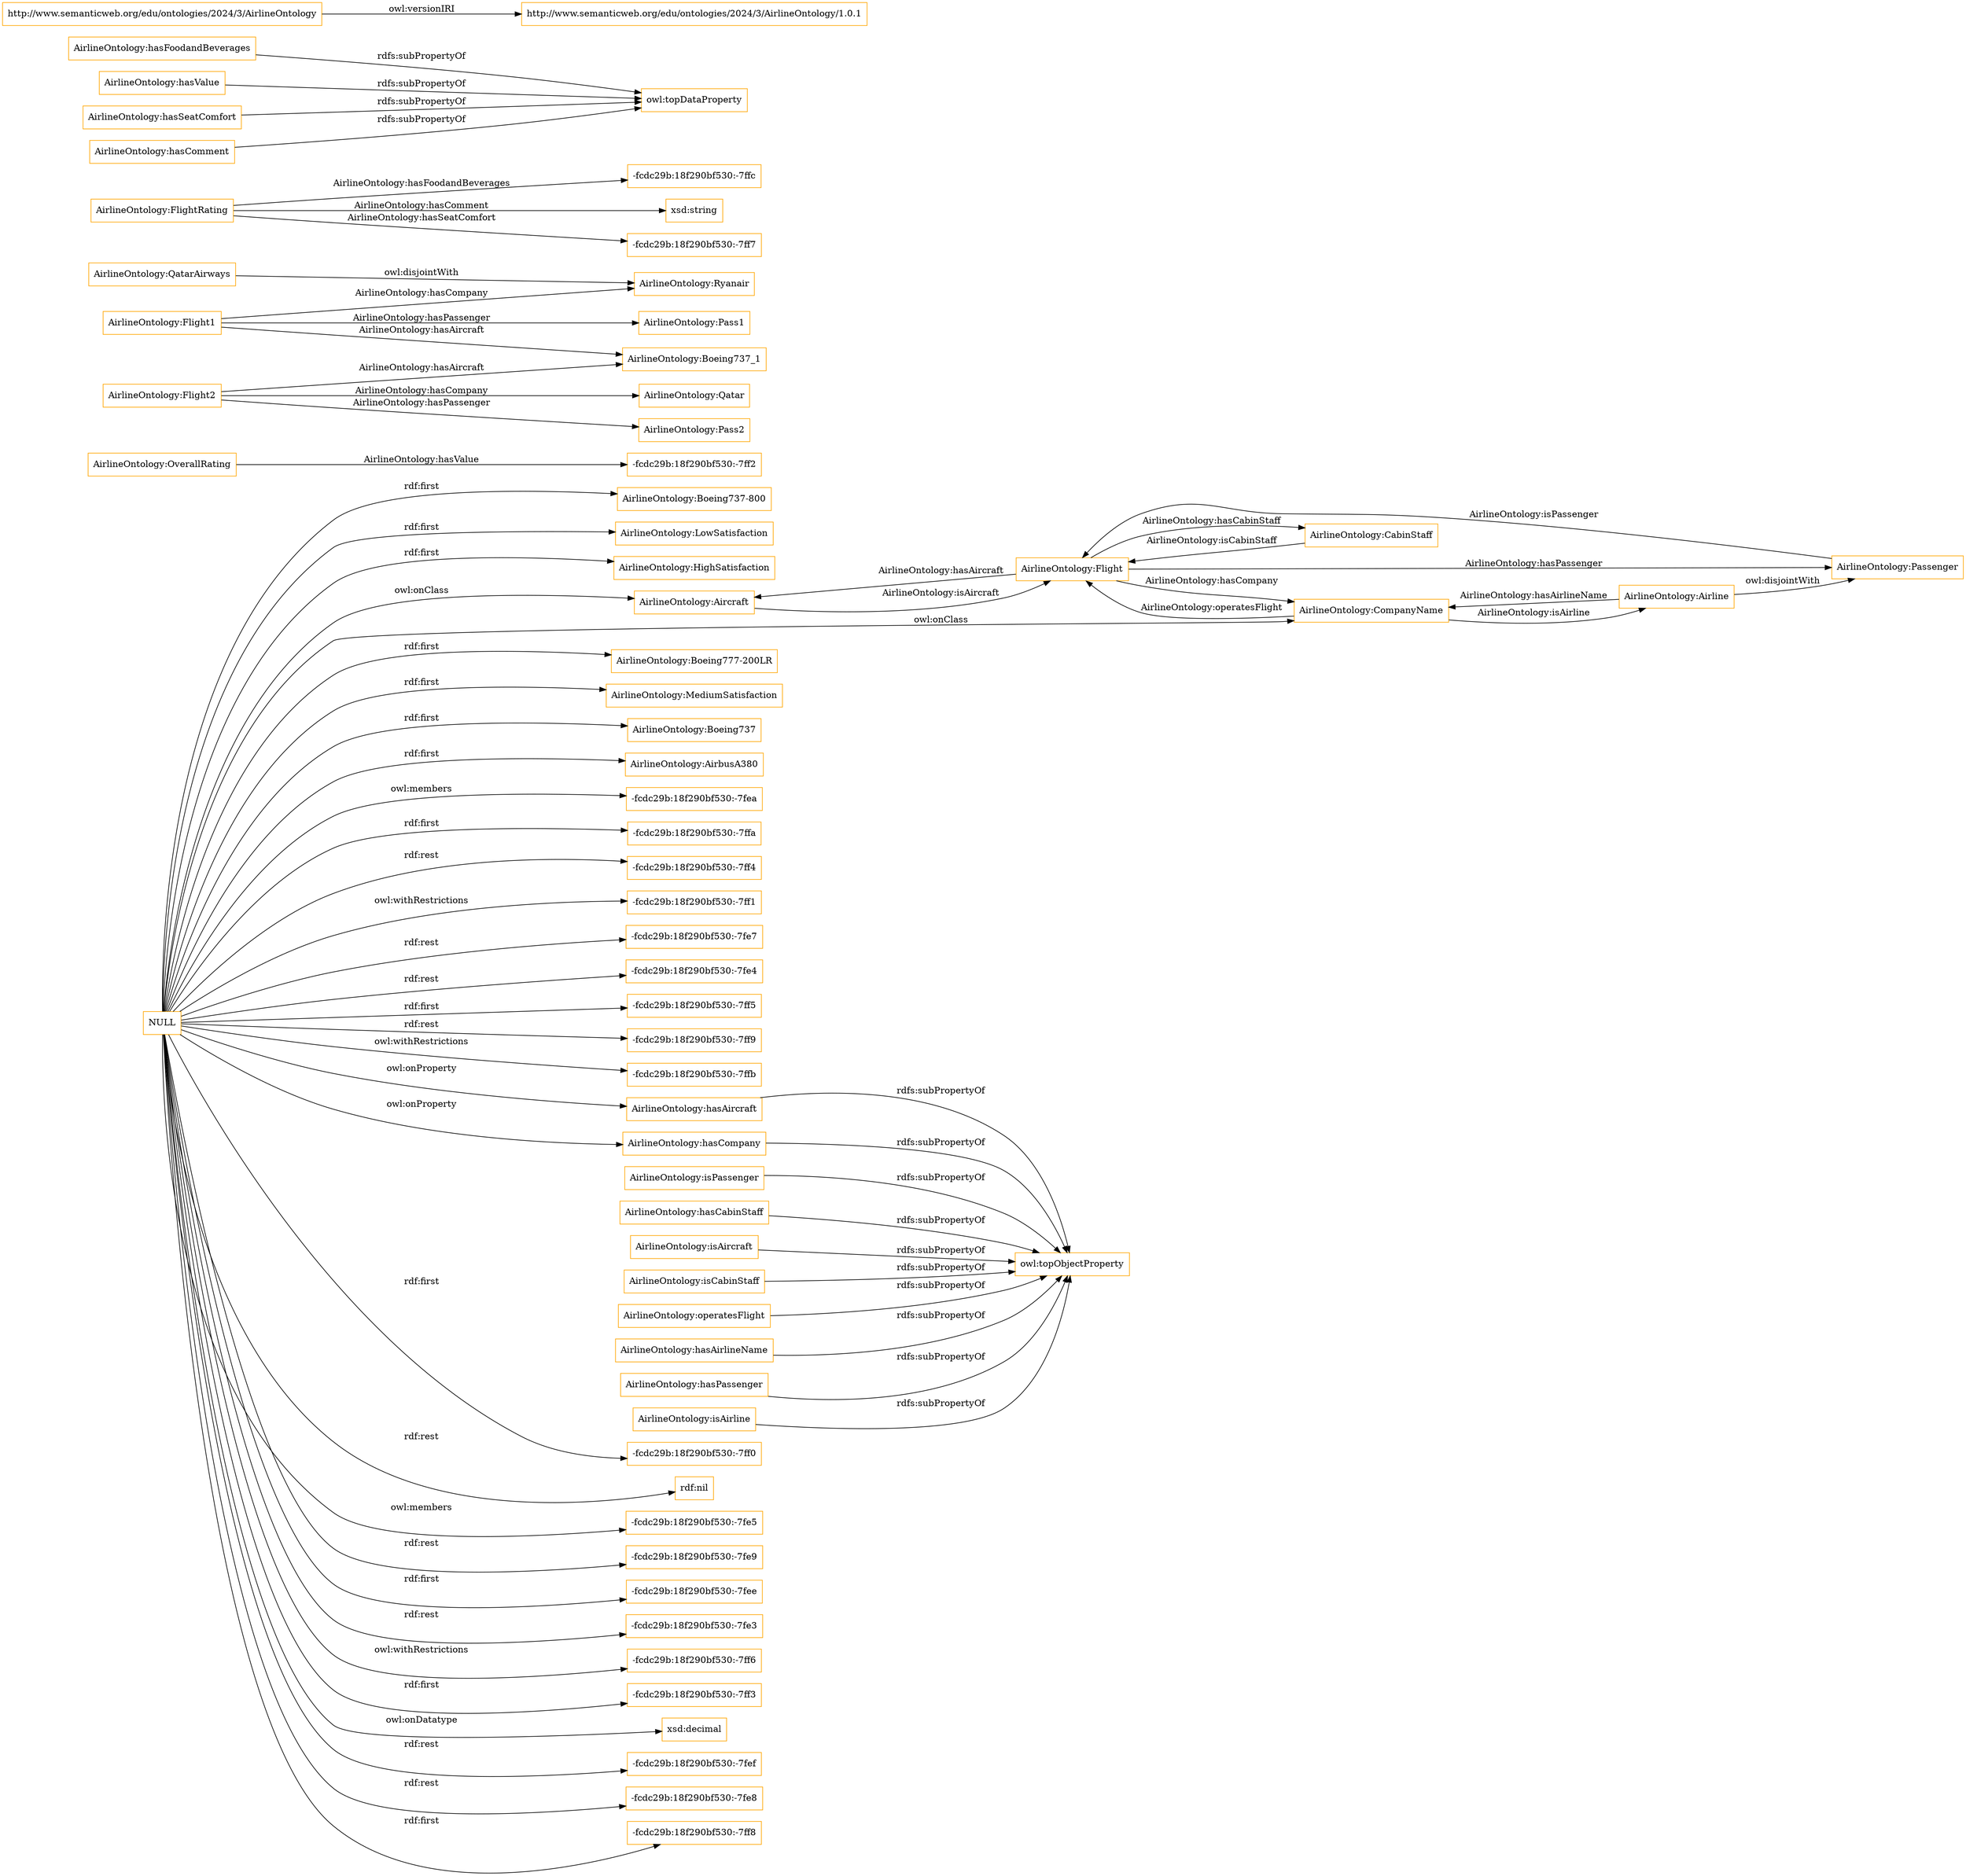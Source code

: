 digraph ar2dtool_diagram { 
rankdir=LR;
size="1501"
node [shape = rectangle, color="orange"]; "AirlineOntology:Boeing737-800" "AirlineOntology:OverallRating" "AirlineOntology:LowSatisfaction" "AirlineOntology:HighSatisfaction" "AirlineOntology:Aircraft" "AirlineOntology:Flight" "AirlineOntology:CabinStaff" "AirlineOntology:Airline" "AirlineOntology:CompanyName" "AirlineOntology:Ryanair" "AirlineOntology:QatarAirways" "AirlineOntology:Passenger" "AirlineOntology:Boeing777-200LR" "AirlineOntology:MediumSatisfaction" "AirlineOntology:FlightRating" "AirlineOntology:Boeing737" "AirlineOntology:AirbusA380" ; /*classes style*/
	"AirlineOntology:QatarAirways" -> "AirlineOntology:Ryanair" [ label = "owl:disjointWith" ];
	"NULL" -> "-fcdc29b:18f290bf530:-7fea" [ label = "owl:members" ];
	"NULL" -> "AirlineOntology:LowSatisfaction" [ label = "rdf:first" ];
	"NULL" -> "AirlineOntology:Aircraft" [ label = "owl:onClass" ];
	"NULL" -> "-fcdc29b:18f290bf530:-7ffa" [ label = "rdf:first" ];
	"NULL" -> "-fcdc29b:18f290bf530:-7ff4" [ label = "rdf:rest" ];
	"NULL" -> "-fcdc29b:18f290bf530:-7ff1" [ label = "owl:withRestrictions" ];
	"NULL" -> "-fcdc29b:18f290bf530:-7fe7" [ label = "rdf:rest" ];
	"NULL" -> "-fcdc29b:18f290bf530:-7fe4" [ label = "rdf:rest" ];
	"NULL" -> "-fcdc29b:18f290bf530:-7ff5" [ label = "rdf:first" ];
	"NULL" -> "-fcdc29b:18f290bf530:-7ff9" [ label = "rdf:rest" ];
	"NULL" -> "-fcdc29b:18f290bf530:-7ffb" [ label = "owl:withRestrictions" ];
	"NULL" -> "AirlineOntology:hasAircraft" [ label = "owl:onProperty" ];
	"NULL" -> "-fcdc29b:18f290bf530:-7ff0" [ label = "rdf:first" ];
	"NULL" -> "rdf:nil" [ label = "rdf:rest" ];
	"NULL" -> "AirlineOntology:Boeing737-800" [ label = "rdf:first" ];
	"NULL" -> "-fcdc29b:18f290bf530:-7fe5" [ label = "owl:members" ];
	"NULL" -> "AirlineOntology:AirbusA380" [ label = "rdf:first" ];
	"NULL" -> "AirlineOntology:Boeing737" [ label = "rdf:first" ];
	"NULL" -> "-fcdc29b:18f290bf530:-7fe9" [ label = "rdf:rest" ];
	"NULL" -> "AirlineOntology:HighSatisfaction" [ label = "rdf:first" ];
	"NULL" -> "-fcdc29b:18f290bf530:-7fee" [ label = "rdf:first" ];
	"NULL" -> "AirlineOntology:hasCompany" [ label = "owl:onProperty" ];
	"NULL" -> "-fcdc29b:18f290bf530:-7fe3" [ label = "rdf:rest" ];
	"NULL" -> "-fcdc29b:18f290bf530:-7ff6" [ label = "owl:withRestrictions" ];
	"NULL" -> "-fcdc29b:18f290bf530:-7ff3" [ label = "rdf:first" ];
	"NULL" -> "xsd:decimal" [ label = "owl:onDatatype" ];
	"NULL" -> "-fcdc29b:18f290bf530:-7fef" [ label = "rdf:rest" ];
	"NULL" -> "AirlineOntology:MediumSatisfaction" [ label = "rdf:first" ];
	"NULL" -> "AirlineOntology:Boeing777-200LR" [ label = "rdf:first" ];
	"NULL" -> "AirlineOntology:CompanyName" [ label = "owl:onClass" ];
	"NULL" -> "-fcdc29b:18f290bf530:-7fe8" [ label = "rdf:rest" ];
	"NULL" -> "-fcdc29b:18f290bf530:-7ff8" [ label = "rdf:first" ];
	"AirlineOntology:isPassenger" -> "owl:topObjectProperty" [ label = "rdfs:subPropertyOf" ];
	"AirlineOntology:hasCabinStaff" -> "owl:topObjectProperty" [ label = "rdfs:subPropertyOf" ];
	"AirlineOntology:Flight2" -> "AirlineOntology:Pass2" [ label = "AirlineOntology:hasPassenger" ];
	"AirlineOntology:Flight2" -> "AirlineOntology:Qatar" [ label = "AirlineOntology:hasCompany" ];
	"AirlineOntology:Flight2" -> "AirlineOntology:Boeing737_1" [ label = "AirlineOntology:hasAircraft" ];
	"AirlineOntology:isAircraft" -> "owl:topObjectProperty" [ label = "rdfs:subPropertyOf" ];
	"AirlineOntology:isCabinStaff" -> "owl:topObjectProperty" [ label = "rdfs:subPropertyOf" ];
	"AirlineOntology:Flight1" -> "AirlineOntology:Pass1" [ label = "AirlineOntology:hasPassenger" ];
	"AirlineOntology:Flight1" -> "AirlineOntology:Ryanair" [ label = "AirlineOntology:hasCompany" ];
	"AirlineOntology:Flight1" -> "AirlineOntology:Boeing737_1" [ label = "AirlineOntology:hasAircraft" ];
	"AirlineOntology:operatesFlight" -> "owl:topObjectProperty" [ label = "rdfs:subPropertyOf" ];
	"AirlineOntology:hasFoodandBeverages" -> "owl:topDataProperty" [ label = "rdfs:subPropertyOf" ];
	"AirlineOntology:hasAircraft" -> "owl:topObjectProperty" [ label = "rdfs:subPropertyOf" ];
	"AirlineOntology:hasAirlineName" -> "owl:topObjectProperty" [ label = "rdfs:subPropertyOf" ];
	"AirlineOntology:hasValue" -> "owl:topDataProperty" [ label = "rdfs:subPropertyOf" ];
	"http://www.semanticweb.org/edu/ontologies/2024/3/AirlineOntology" -> "http://www.semanticweb.org/edu/ontologies/2024/3/AirlineOntology/1.0.1" [ label = "owl:versionIRI" ];
	"AirlineOntology:hasSeatComfort" -> "owl:topDataProperty" [ label = "rdfs:subPropertyOf" ];
	"AirlineOntology:hasPassenger" -> "owl:topObjectProperty" [ label = "rdfs:subPropertyOf" ];
	"AirlineOntology:hasCompany" -> "owl:topObjectProperty" [ label = "rdfs:subPropertyOf" ];
	"AirlineOntology:Airline" -> "AirlineOntology:Passenger" [ label = "owl:disjointWith" ];
	"AirlineOntology:isAirline" -> "owl:topObjectProperty" [ label = "rdfs:subPropertyOf" ];
	"AirlineOntology:hasComment" -> "owl:topDataProperty" [ label = "rdfs:subPropertyOf" ];
	"AirlineOntology:FlightRating" -> "-fcdc29b:18f290bf530:-7ffc" [ label = "AirlineOntology:hasFoodandBeverages" ];
	"AirlineOntology:CabinStaff" -> "AirlineOntology:Flight" [ label = "AirlineOntology:isCabinStaff" ];
	"AirlineOntology:CompanyName" -> "AirlineOntology:Airline" [ label = "AirlineOntology:isAirline" ];
	"AirlineOntology:Flight" -> "AirlineOntology:CompanyName" [ label = "AirlineOntology:hasCompany" ];
	"AirlineOntology:Flight" -> "AirlineOntology:Aircraft" [ label = "AirlineOntology:hasAircraft" ];
	"AirlineOntology:Aircraft" -> "AirlineOntology:Flight" [ label = "AirlineOntology:isAircraft" ];
	"AirlineOntology:Airline" -> "AirlineOntology:CompanyName" [ label = "AirlineOntology:hasAirlineName" ];
	"AirlineOntology:Flight" -> "AirlineOntology:Passenger" [ label = "AirlineOntology:hasPassenger" ];
	"AirlineOntology:Flight" -> "AirlineOntology:CabinStaff" [ label = "AirlineOntology:hasCabinStaff" ];
	"AirlineOntology:Passenger" -> "AirlineOntology:Flight" [ label = "AirlineOntology:isPassenger" ];
	"AirlineOntology:CompanyName" -> "AirlineOntology:Flight" [ label = "AirlineOntology:operatesFlight" ];
	"AirlineOntology:FlightRating" -> "xsd:string" [ label = "AirlineOntology:hasComment" ];
	"AirlineOntology:FlightRating" -> "-fcdc29b:18f290bf530:-7ff7" [ label = "AirlineOntology:hasSeatComfort" ];
	"AirlineOntology:OverallRating" -> "-fcdc29b:18f290bf530:-7ff2" [ label = "AirlineOntology:hasValue" ];

}
